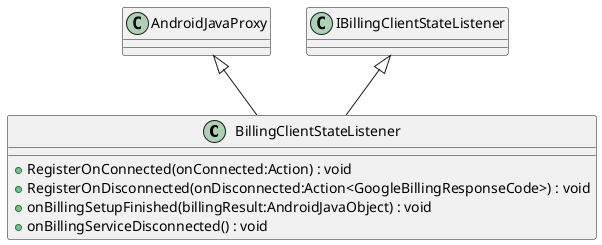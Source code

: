 @startuml
class BillingClientStateListener {
    + RegisterOnConnected(onConnected:Action) : void
    + RegisterOnDisconnected(onDisconnected:Action<GoogleBillingResponseCode>) : void
    + onBillingSetupFinished(billingResult:AndroidJavaObject) : void
    + onBillingServiceDisconnected() : void
}
AndroidJavaProxy <|-- BillingClientStateListener
IBillingClientStateListener <|-- BillingClientStateListener
@enduml
